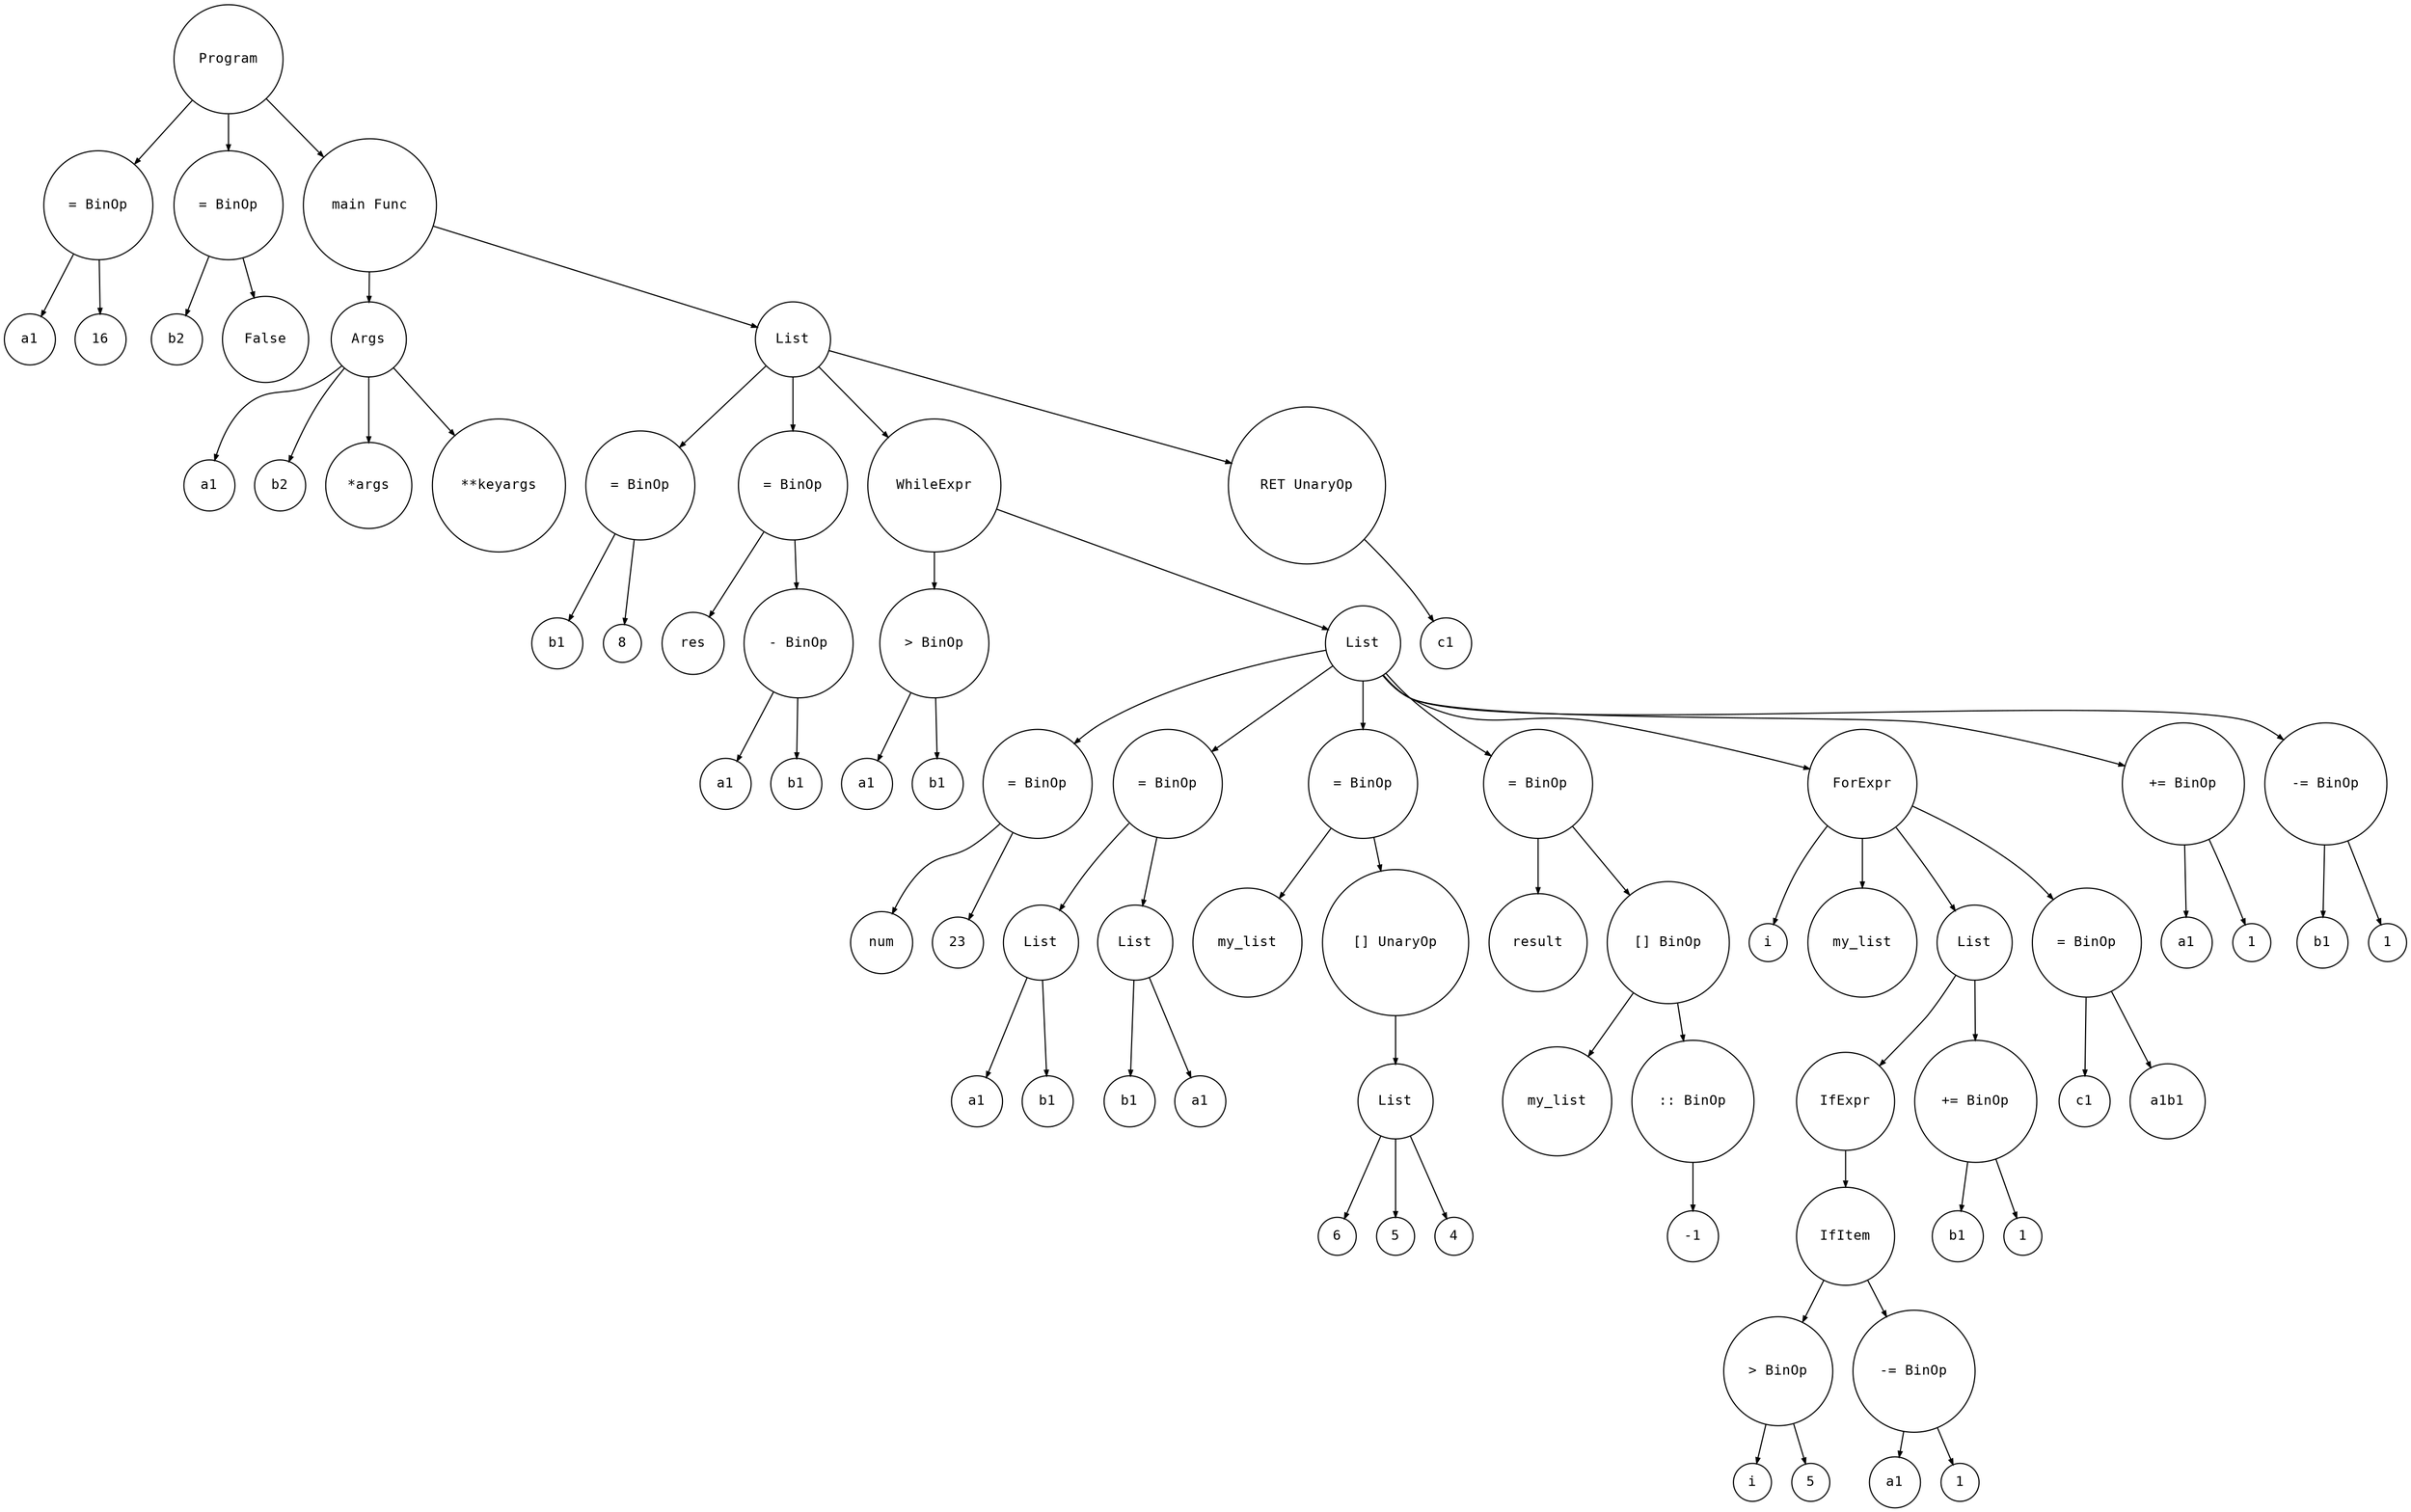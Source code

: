 digraph astgraph {
    node [shape=circle, fontsize=12, fontname="Courier", height=.1];
    ranksep=.3;
    edge [arrowsize=.5]
    node1 [label="= BinOp"]
    Program -> node1
    node2 [label="a1"]
    node1 -> node2
    node3 [label="16"]
    node1 -> node3
    node4 [label="= BinOp"]
    Program -> node4
    node5 [label="b2"]
    node4 -> node5
    node6 [label="False"]
    node4 -> node6
    node7 [label="main Func"]
    Program -> node7
    node8 [label="Args"]
    node7 -> node8
    node9 [label="a1"]
    node8 -> node9    node10 [label="b2"]
    node8 -> node10    node11 [label="*args"]
    node8 -> node11    node12 [label="**keyargs"]
    node8 -> node12    node13 [label="List"]
    node7 -> node13
    node14 [label="= BinOp"]
    node13 -> node14
    node15 [label="b1"]
    node14 -> node15
    node16 [label="8"]
    node14 -> node16
    node17 [label="= BinOp"]
    node13 -> node17
    node18 [label="res"]
    node17 -> node18
    node19 [label="- BinOp"]
    node17 -> node19
    node20 [label="a1"]
    node19 -> node20
    node21 [label="b1"]
    node19 -> node21
    node22[label="WhileExpr"]
    node13 -> node22
    node23 [label="> BinOp"]
    node22 -> node23
    node24 [label="a1"]
    node23 -> node24
    node25 [label="b1"]
    node23 -> node25
    node26 [label="List"]
    node22 -> node26
    node27 [label="= BinOp"]
    node26 -> node27
    node28 [label="num"]
    node27 -> node28
    node29 [label="23"]
    node27 -> node29
    node30 [label="= BinOp"]
    node26 -> node30
    node31 [label="List"]
    node30 -> node31
    node32 [label="a1"]
    node31 -> node32
    node33 [label="b1"]
    node31 -> node33
    node34 [label="List"]
    node30 -> node34
    node35 [label="b1"]
    node34 -> node35
    node36 [label="a1"]
    node34 -> node36
    node37 [label="= BinOp"]
    node26 -> node37
    node38 [label="my_list"]
    node37 -> node38
    node39 [label="[] UnaryOp"]
    node37 -> node39
    node40 [label="List"]
    node39 -> node40
    node41 [label="6"]
    node40 -> node41
    node42 [label="5"]
    node40 -> node42
    node43 [label="4"]
    node40 -> node43
    node44 [label="= BinOp"]
    node26 -> node44
    node45 [label="result"]
    node44 -> node45
    node46 [label="[] BinOp"]
    node44 -> node46
    node47 [label="my_list"]
    node46 -> node47
    node48 [label=":: BinOp"]
    node46 -> node48
    node49 [label="-1"]
    node48 -> node49
    node50[label="ForExpr"]
    node26 -> node50
    node51 [label="i"]
    node50 -> node51
    node52 [label="my_list"]
    node50 -> node52
    node53 [label="List"]
    node50 -> node53
    node54 [label="IfExpr"]
    node53 -> node54
    node55 [label="IfItem"]
    node54 -> node55
    node56 [label="> BinOp"]
    node55 -> node56
    node57 [label="i"]
    node56 -> node57
    node58 [label="5"]
    node56 -> node58
    node59 [label="-= BinOp"]
    node55 -> node59
    node60 [label="a1"]
    node59 -> node60
    node61 [label="1"]
    node59 -> node61
    node62 [label="+= BinOp"]
    node53 -> node62
    node63 [label="b1"]
    node62 -> node63
    node64 [label="1"]
    node62 -> node64
    node65 [label="= BinOp"]
    node50 -> node65
    node66 [label="c1"]
    node65 -> node66
    node67 [label="a1b1"]
    node65 -> node67
    node68 [label="+= BinOp"]
    node26 -> node68
    node69 [label="a1"]
    node68 -> node69
    node70 [label="1"]
    node68 -> node70
    node71 [label="-= BinOp"]
    node26 -> node71
    node72 [label="b1"]
    node71 -> node72
    node73 [label="1"]
    node71 -> node73
    node74 [label="RET UnaryOp"]
    node13 -> node74
    node75 [label="c1"]
    node74 -> node75
}